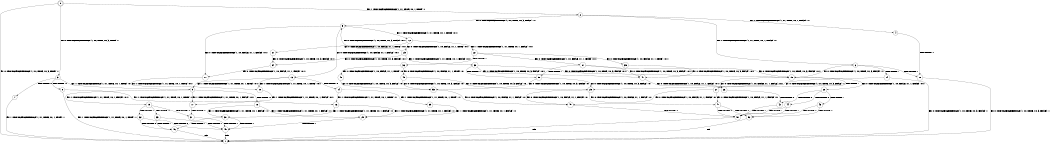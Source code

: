 digraph BCG {
size = "7, 10.5";
center = TRUE;
node [shape = circle];
0 [peripheries = 2];
0 -> 1 [label = "EX !0 !ATOMIC_EXCH_BRANCH (1, +0, TRUE, +0, 3, TRUE) !::"];
0 -> 2 [label = "EX !1 !ATOMIC_EXCH_BRANCH (1, +1, TRUE, +0, 1, TRUE) !::"];
0 -> 3 [label = "EX !0 !ATOMIC_EXCH_BRANCH (1, +0, TRUE, +0, 3, TRUE) !::"];
2 -> 4 [label = "EX !1 !ATOMIC_EXCH_BRANCH (1, +1, TRUE, +0, 1, FALSE) !:1:"];
2 -> 5 [label = "EX !0 !ATOMIC_EXCH_BRANCH (1, +0, TRUE, +0, 3, FALSE) !:1:"];
2 -> 6 [label = "EX !1 !ATOMIC_EXCH_BRANCH (1, +1, TRUE, +0, 1, FALSE) !:1:"];
3 -> 7 [label = "TERMINATE !0"];
3 -> 8 [label = "TERMINATE !0"];
3 -> 9 [label = "EX !1 !ATOMIC_EXCH_BRANCH (1, +1, TRUE, +0, 1, TRUE) !:0:"];
4 -> 10 [label = "TERMINATE !1"];
5 -> 11 [label = "EX !0 !ATOMIC_EXCH_BRANCH (1, +0, FALSE, +1, 1, FALSE) !:0:1:"];
5 -> 12 [label = "EX !1 !ATOMIC_EXCH_BRANCH (1, +1, TRUE, +0, 1, TRUE) !:0:1:"];
5 -> 13 [label = "EX !0 !ATOMIC_EXCH_BRANCH (1, +0, FALSE, +1, 1, FALSE) !:0:1:"];
6 -> 10 [label = "TERMINATE !1"];
6 -> 14 [label = "TERMINATE !1"];
6 -> 15 [label = "EX !0 !ATOMIC_EXCH_BRANCH (1, +0, TRUE, +0, 3, FALSE) !:1:"];
7 -> 1 [label = "EX !1 !ATOMIC_EXCH_BRANCH (1, +1, TRUE, +0, 1, TRUE) !::"];
8 -> 1 [label = "EX !1 !ATOMIC_EXCH_BRANCH (1, +1, TRUE, +0, 1, TRUE) !::"];
8 -> 16 [label = "EX !1 !ATOMIC_EXCH_BRANCH (1, +1, TRUE, +0, 1, TRUE) !::"];
9 -> 17 [label = "EX !1 !ATOMIC_EXCH_BRANCH (1, +1, TRUE, +0, 1, FALSE) !:0:1:"];
9 -> 18 [label = "TERMINATE !0"];
9 -> 19 [label = "EX !1 !ATOMIC_EXCH_BRANCH (1, +1, TRUE, +0, 1, FALSE) !:0:1:"];
10 -> 1 [label = "EX !0 !ATOMIC_EXCH_BRANCH (1, +0, TRUE, +0, 3, FALSE) !::"];
11 -> 20 [label = "EX !1 !ATOMIC_EXCH_BRANCH (1, +1, TRUE, +0, 1, TRUE) !:0:1:"];
12 -> 21 [label = "EX !0 !ATOMIC_EXCH_BRANCH (1, +0, FALSE, +1, 1, TRUE) !:0:1:"];
12 -> 22 [label = "EX !1 !ATOMIC_EXCH_BRANCH (1, +1, TRUE, +0, 1, FALSE) !:0:1:"];
12 -> 23 [label = "EX !0 !ATOMIC_EXCH_BRANCH (1, +0, FALSE, +1, 1, TRUE) !:0:1:"];
13 -> 20 [label = "EX !1 !ATOMIC_EXCH_BRANCH (1, +1, TRUE, +0, 1, TRUE) !:0:1:"];
13 -> 24 [label = "TERMINATE !0"];
13 -> 9 [label = "EX !1 !ATOMIC_EXCH_BRANCH (1, +1, TRUE, +0, 1, TRUE) !:0:1:"];
14 -> 1 [label = "EX !0 !ATOMIC_EXCH_BRANCH (1, +0, TRUE, +0, 3, FALSE) !::"];
14 -> 25 [label = "EX !0 !ATOMIC_EXCH_BRANCH (1, +0, TRUE, +0, 3, FALSE) !::"];
15 -> 26 [label = "EX !0 !ATOMIC_EXCH_BRANCH (1, +0, FALSE, +1, 1, FALSE) !:0:1:"];
15 -> 27 [label = "TERMINATE !1"];
15 -> 28 [label = "EX !0 !ATOMIC_EXCH_BRANCH (1, +0, FALSE, +1, 1, FALSE) !:0:1:"];
16 -> 29 [label = "EX !1 !ATOMIC_EXCH_BRANCH (1, +1, TRUE, +0, 1, FALSE) !:1:"];
16 -> 30 [label = "EX !1 !ATOMIC_EXCH_BRANCH (1, +1, TRUE, +0, 1, FALSE) !:1:"];
17 -> 31 [label = "TERMINATE !0"];
18 -> 29 [label = "EX !1 !ATOMIC_EXCH_BRANCH (1, +1, TRUE, +0, 1, FALSE) !:1:"];
18 -> 30 [label = "EX !1 !ATOMIC_EXCH_BRANCH (1, +1, TRUE, +0, 1, FALSE) !:1:"];
19 -> 31 [label = "TERMINATE !0"];
19 -> 32 [label = "TERMINATE !1"];
19 -> 33 [label = "TERMINATE !0"];
20 -> 17 [label = "EX !1 !ATOMIC_EXCH_BRANCH (1, +1, TRUE, +0, 1, FALSE) !:0:1:"];
21 -> 34 [label = "EX !0 !ATOMIC_EXCH_BRANCH (1, +0, TRUE, +0, 3, FALSE) !:0:1:"];
22 -> 35 [label = "EX !0 !ATOMIC_EXCH_BRANCH (1, +0, FALSE, +1, 1, TRUE) !:0:1:"];
22 -> 36 [label = "TERMINATE !1"];
22 -> 37 [label = "EX !0 !ATOMIC_EXCH_BRANCH (1, +0, FALSE, +1, 1, TRUE) !:0:1:"];
23 -> 34 [label = "EX !0 !ATOMIC_EXCH_BRANCH (1, +0, TRUE, +0, 3, FALSE) !:0:1:"];
23 -> 38 [label = "EX !1 !ATOMIC_EXCH_BRANCH (1, +1, TRUE, +0, 1, FALSE) !:0:1:"];
23 -> 5 [label = "EX !0 !ATOMIC_EXCH_BRANCH (1, +0, TRUE, +0, 3, FALSE) !:0:1:"];
24 -> 39 [label = "EX !1 !ATOMIC_EXCH_BRANCH (1, +1, TRUE, +0, 1, TRUE) !:1:"];
24 -> 16 [label = "EX !1 !ATOMIC_EXCH_BRANCH (1, +1, TRUE, +0, 1, TRUE) !:1:"];
25 -> 40 [label = "EX !0 !ATOMIC_EXCH_BRANCH (1, +0, FALSE, +1, 1, FALSE) !:0:"];
25 -> 41 [label = "EX !0 !ATOMIC_EXCH_BRANCH (1, +0, FALSE, +1, 1, FALSE) !:0:"];
26 -> 42 [label = "TERMINATE !0"];
27 -> 40 [label = "EX !0 !ATOMIC_EXCH_BRANCH (1, +0, FALSE, +1, 1, FALSE) !:0:"];
27 -> 41 [label = "EX !0 !ATOMIC_EXCH_BRANCH (1, +0, FALSE, +1, 1, FALSE) !:0:"];
28 -> 42 [label = "TERMINATE !0"];
28 -> 43 [label = "TERMINATE !1"];
28 -> 44 [label = "TERMINATE !0"];
29 -> 45 [label = "TERMINATE !1"];
30 -> 45 [label = "TERMINATE !1"];
30 -> 46 [label = "TERMINATE !1"];
31 -> 45 [label = "TERMINATE !1"];
32 -> 45 [label = "TERMINATE !0"];
32 -> 46 [label = "TERMINATE !0"];
33 -> 45 [label = "TERMINATE !1"];
33 -> 46 [label = "TERMINATE !1"];
34 -> 11 [label = "EX !0 !ATOMIC_EXCH_BRANCH (1, +0, FALSE, +1, 1, FALSE) !:0:1:"];
35 -> 47 [label = "EX !0 !ATOMIC_EXCH_BRANCH (1, +0, TRUE, +0, 3, FALSE) !:0:1:"];
36 -> 48 [label = "EX !0 !ATOMIC_EXCH_BRANCH (1, +0, FALSE, +1, 1, TRUE) !:0:"];
36 -> 49 [label = "EX !0 !ATOMIC_EXCH_BRANCH (1, +0, FALSE, +1, 1, TRUE) !:0:"];
37 -> 47 [label = "EX !0 !ATOMIC_EXCH_BRANCH (1, +0, TRUE, +0, 3, FALSE) !:0:1:"];
37 -> 50 [label = "TERMINATE !1"];
37 -> 15 [label = "EX !0 !ATOMIC_EXCH_BRANCH (1, +0, TRUE, +0, 3, FALSE) !:0:1:"];
38 -> 47 [label = "EX !0 !ATOMIC_EXCH_BRANCH (1, +0, TRUE, +0, 3, FALSE) !:0:1:"];
38 -> 50 [label = "TERMINATE !1"];
38 -> 15 [label = "EX !0 !ATOMIC_EXCH_BRANCH (1, +0, TRUE, +0, 3, FALSE) !:0:1:"];
39 -> 29 [label = "EX !1 !ATOMIC_EXCH_BRANCH (1, +1, TRUE, +0, 1, FALSE) !:1:"];
40 -> 51 [label = "TERMINATE !0"];
41 -> 51 [label = "TERMINATE !0"];
41 -> 52 [label = "TERMINATE !0"];
42 -> 51 [label = "TERMINATE !1"];
43 -> 51 [label = "TERMINATE !0"];
43 -> 52 [label = "TERMINATE !0"];
44 -> 51 [label = "TERMINATE !1"];
44 -> 52 [label = "TERMINATE !1"];
45 -> 1 [label = "exit"];
46 -> 1 [label = "exit"];
47 -> 26 [label = "EX !0 !ATOMIC_EXCH_BRANCH (1, +0, FALSE, +1, 1, FALSE) !:0:1:"];
48 -> 53 [label = "EX !0 !ATOMIC_EXCH_BRANCH (1, +0, TRUE, +0, 3, FALSE) !:0:"];
49 -> 53 [label = "EX !0 !ATOMIC_EXCH_BRANCH (1, +0, TRUE, +0, 3, FALSE) !:0:"];
49 -> 25 [label = "EX !0 !ATOMIC_EXCH_BRANCH (1, +0, TRUE, +0, 3, FALSE) !:0:"];
50 -> 53 [label = "EX !0 !ATOMIC_EXCH_BRANCH (1, +0, TRUE, +0, 3, FALSE) !:0:"];
50 -> 25 [label = "EX !0 !ATOMIC_EXCH_BRANCH (1, +0, TRUE, +0, 3, FALSE) !:0:"];
51 -> 1 [label = "exit"];
52 -> 1 [label = "exit"];
53 -> 40 [label = "EX !0 !ATOMIC_EXCH_BRANCH (1, +0, FALSE, +1, 1, FALSE) !:0:"];
}

